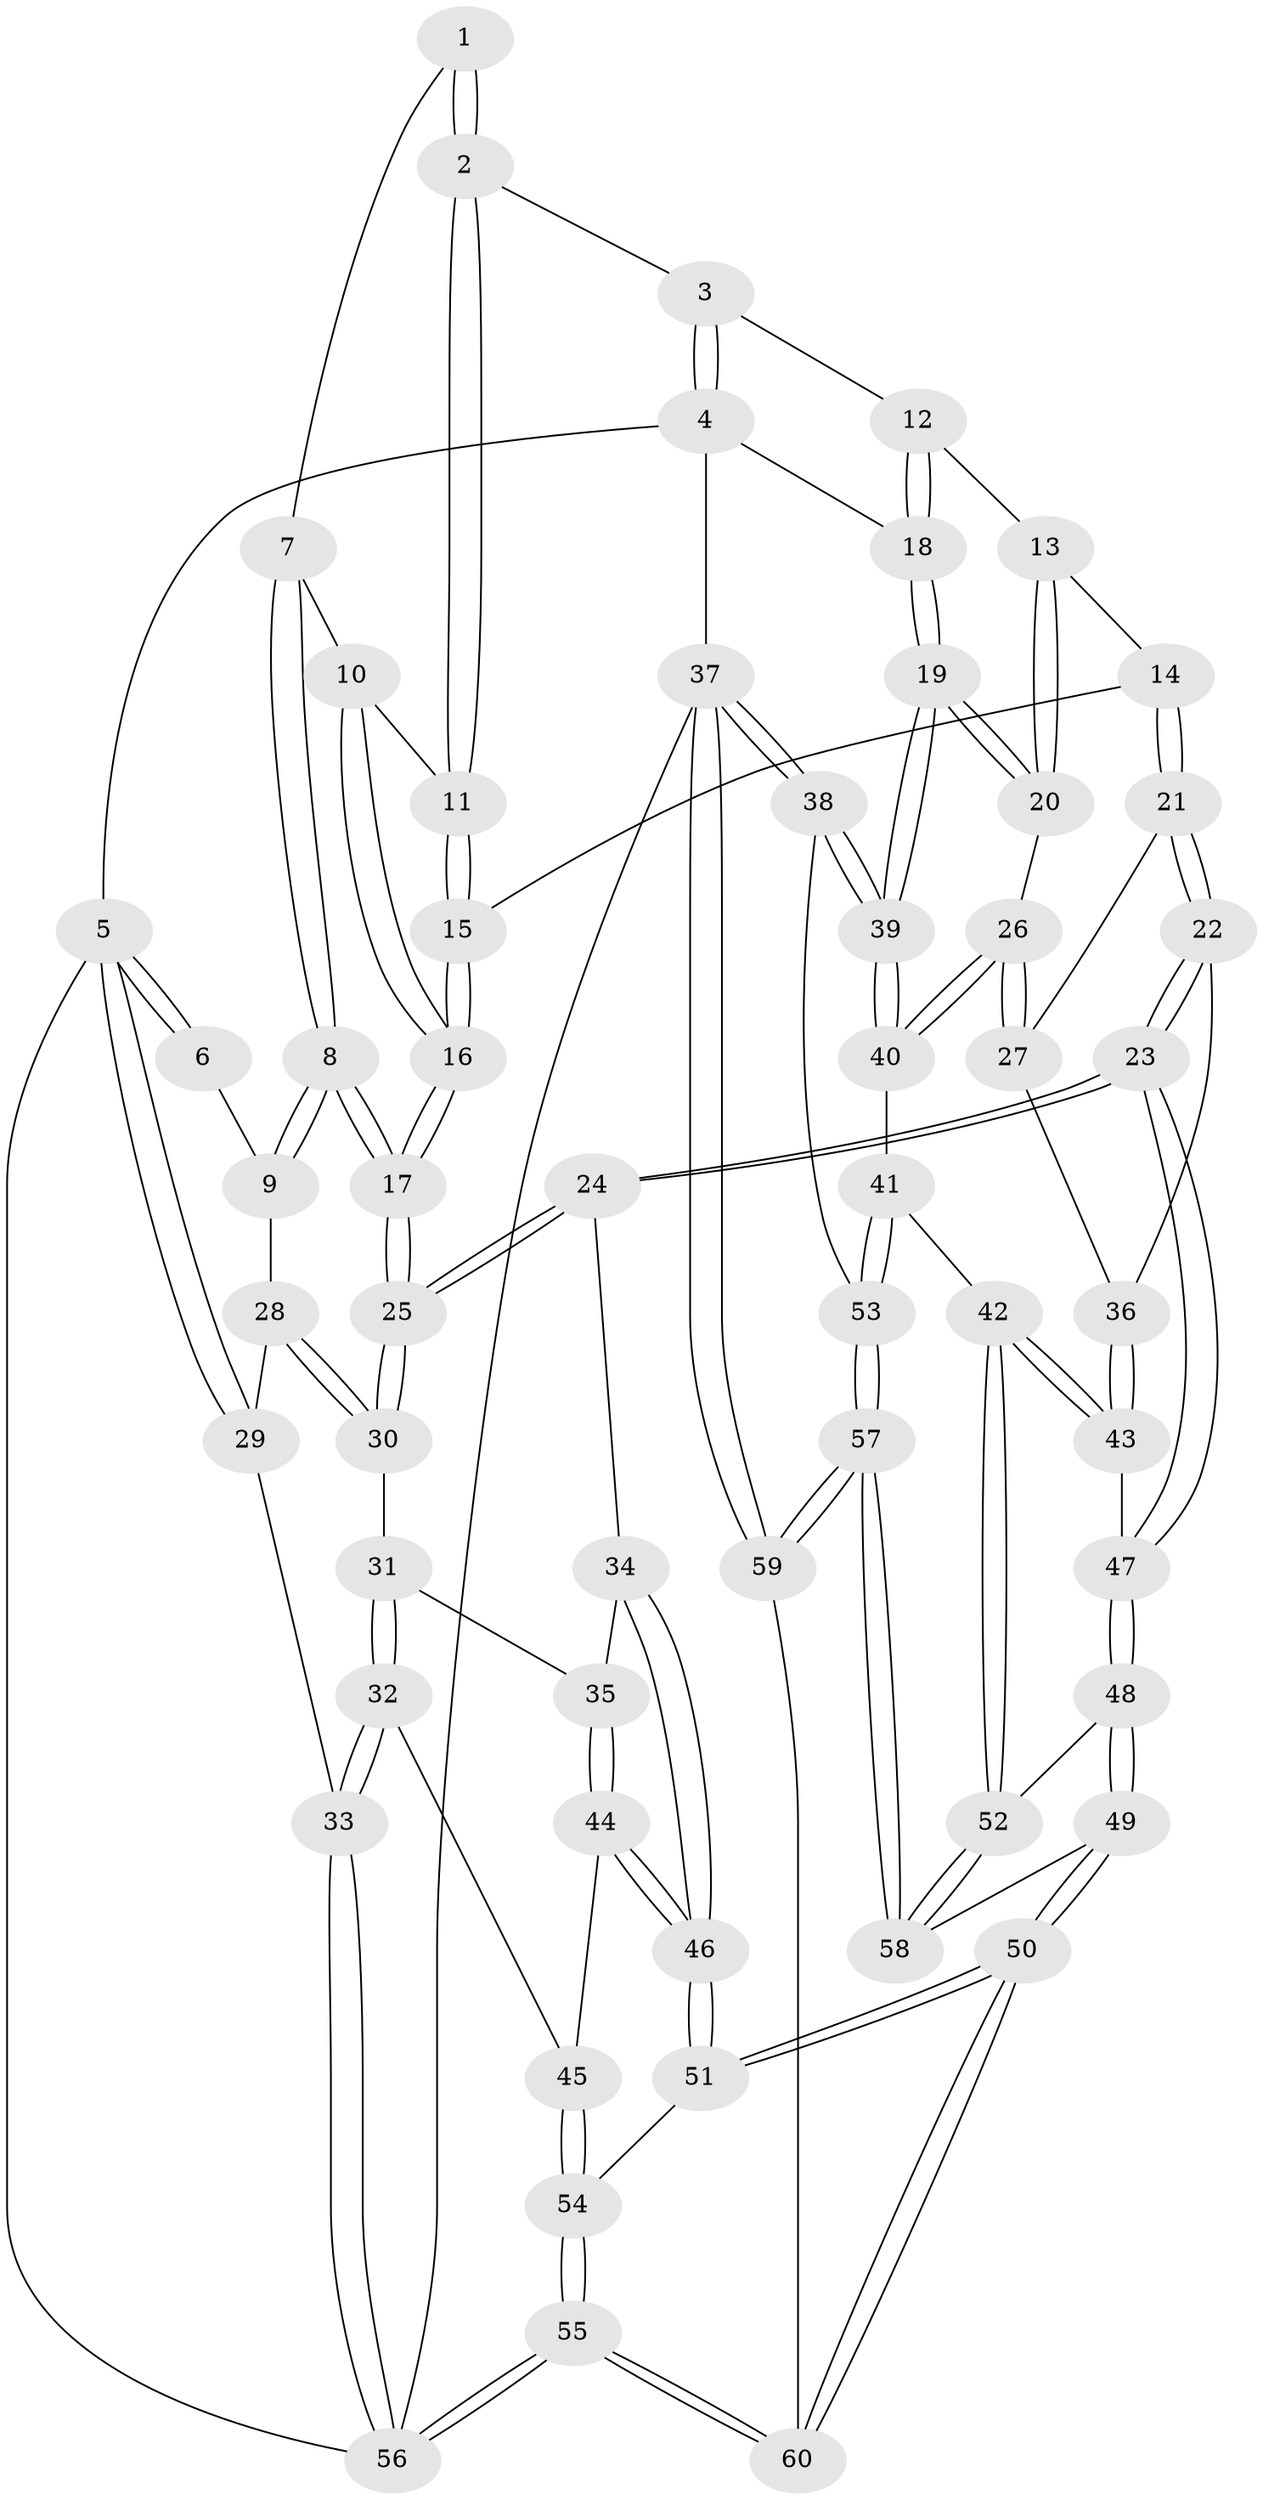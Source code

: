 // coarse degree distribution, {3: 0.6511627906976745, 4: 0.3488372093023256}
// Generated by graph-tools (version 1.1) at 2025/38/03/04/25 23:38:32]
// undirected, 60 vertices, 147 edges
graph export_dot {
  node [color=gray90,style=filled];
  1 [pos="+0.3883589805330685+0"];
  2 [pos="+0.8434376948434779+0"];
  3 [pos="+0.9931352614298093+0"];
  4 [pos="+1+0"];
  5 [pos="+0+0"];
  6 [pos="+0.23158359301013265+0"];
  7 [pos="+0.41794283063076737+0.0010404493017547643"];
  8 [pos="+0.3220238557510251+0.3477534688095791"];
  9 [pos="+0.2503117874759392+0.32972958503314315"];
  10 [pos="+0.5460193369211589+0.20405640631164657"];
  11 [pos="+0.7467737114670034+0.11820166666429709"];
  12 [pos="+0.8943926274316967+0.3484156595348986"];
  13 [pos="+0.8645317960741983+0.35806861469039336"];
  14 [pos="+0.8593796972343457+0.35840905614851415"];
  15 [pos="+0.773138783680005+0.2615753217846997"];
  16 [pos="+0.47756460155342056+0.42836333511337876"];
  17 [pos="+0.4714059493757966+0.43851342307616475"];
  18 [pos="+1+0.336392279539984"];
  19 [pos="+1+0.5879302161859364"];
  20 [pos="+1+0.6082649088415423"];
  21 [pos="+0.8320941713659751+0.39631505889977153"];
  22 [pos="+0.5731352572010241+0.5564224632647001"];
  23 [pos="+0.5407996567537391+0.5612411010429266"];
  24 [pos="+0.5233154194011792+0.548255427374762"];
  25 [pos="+0.48570681541770283+0.48540331315034524"];
  26 [pos="+0.9778793109183088+0.6159586658649132"];
  27 [pos="+0.8762511450836298+0.6117376995786223"];
  28 [pos="+0.1644440857190235+0.3431012699199043"];
  29 [pos="+0+0.3164047600282598"];
  30 [pos="+0.190439679289657+0.5928820228670971"];
  31 [pos="+0.17908875229987595+0.6066447526308788"];
  32 [pos="+0.02656832642672272+0.6899093905448612"];
  33 [pos="+0+0.68057720911496"];
  34 [pos="+0.38252002723276435+0.668561485856413"];
  35 [pos="+0.3029032833554882+0.6988789836928403"];
  36 [pos="+0.8499111665469233+0.6217161542224684"];
  37 [pos="+1+1"];
  38 [pos="+1+0.8562973418285075"];
  39 [pos="+1+0.8239761374695271"];
  40 [pos="+0.9260183865621244+0.7919817603617543"];
  41 [pos="+0.9251273561451308+0.7927532580240516"];
  42 [pos="+0.8270331177861291+0.8023609924594236"];
  43 [pos="+0.8165392673859718+0.76176544237389"];
  44 [pos="+0.2485045097854485+0.7599123985995652"];
  45 [pos="+0.13757627988491739+0.7639663855451098"];
  46 [pos="+0.34236525050429284+0.8950057336327858"];
  47 [pos="+0.5628589248345696+0.6536583530998142"];
  48 [pos="+0.5680114599498559+0.7533350914217531"];
  49 [pos="+0.5462377374036167+0.8473126732112519"];
  50 [pos="+0.38900946589422064+1"];
  51 [pos="+0.3690160913286348+0.9875786711422512"];
  52 [pos="+0.803382517006474+0.8444978256444561"];
  53 [pos="+0.9525554577402834+0.8779143524050469"];
  54 [pos="+0.15458431802463912+0.8166353053136708"];
  55 [pos="+0.07315738379745552+1"];
  56 [pos="+0+1"];
  57 [pos="+0.830857246498025+1"];
  58 [pos="+0.798025116995719+0.9975803774746562"];
  59 [pos="+0.8631830305583694+1"];
  60 [pos="+0.35082754042787895+1"];
  1 -- 2;
  1 -- 2;
  1 -- 7;
  2 -- 3;
  2 -- 11;
  2 -- 11;
  3 -- 4;
  3 -- 4;
  3 -- 12;
  4 -- 5;
  4 -- 18;
  4 -- 37;
  5 -- 6;
  5 -- 6;
  5 -- 29;
  5 -- 29;
  5 -- 56;
  6 -- 9;
  7 -- 8;
  7 -- 8;
  7 -- 10;
  8 -- 9;
  8 -- 9;
  8 -- 17;
  8 -- 17;
  9 -- 28;
  10 -- 11;
  10 -- 16;
  10 -- 16;
  11 -- 15;
  11 -- 15;
  12 -- 13;
  12 -- 18;
  12 -- 18;
  13 -- 14;
  13 -- 20;
  13 -- 20;
  14 -- 15;
  14 -- 21;
  14 -- 21;
  15 -- 16;
  15 -- 16;
  16 -- 17;
  16 -- 17;
  17 -- 25;
  17 -- 25;
  18 -- 19;
  18 -- 19;
  19 -- 20;
  19 -- 20;
  19 -- 39;
  19 -- 39;
  20 -- 26;
  21 -- 22;
  21 -- 22;
  21 -- 27;
  22 -- 23;
  22 -- 23;
  22 -- 36;
  23 -- 24;
  23 -- 24;
  23 -- 47;
  23 -- 47;
  24 -- 25;
  24 -- 25;
  24 -- 34;
  25 -- 30;
  25 -- 30;
  26 -- 27;
  26 -- 27;
  26 -- 40;
  26 -- 40;
  27 -- 36;
  28 -- 29;
  28 -- 30;
  28 -- 30;
  29 -- 33;
  30 -- 31;
  31 -- 32;
  31 -- 32;
  31 -- 35;
  32 -- 33;
  32 -- 33;
  32 -- 45;
  33 -- 56;
  33 -- 56;
  34 -- 35;
  34 -- 46;
  34 -- 46;
  35 -- 44;
  35 -- 44;
  36 -- 43;
  36 -- 43;
  37 -- 38;
  37 -- 38;
  37 -- 59;
  37 -- 59;
  37 -- 56;
  38 -- 39;
  38 -- 39;
  38 -- 53;
  39 -- 40;
  39 -- 40;
  40 -- 41;
  41 -- 42;
  41 -- 53;
  41 -- 53;
  42 -- 43;
  42 -- 43;
  42 -- 52;
  42 -- 52;
  43 -- 47;
  44 -- 45;
  44 -- 46;
  44 -- 46;
  45 -- 54;
  45 -- 54;
  46 -- 51;
  46 -- 51;
  47 -- 48;
  47 -- 48;
  48 -- 49;
  48 -- 49;
  48 -- 52;
  49 -- 50;
  49 -- 50;
  49 -- 58;
  50 -- 51;
  50 -- 51;
  50 -- 60;
  50 -- 60;
  51 -- 54;
  52 -- 58;
  52 -- 58;
  53 -- 57;
  53 -- 57;
  54 -- 55;
  54 -- 55;
  55 -- 56;
  55 -- 56;
  55 -- 60;
  55 -- 60;
  57 -- 58;
  57 -- 58;
  57 -- 59;
  57 -- 59;
  59 -- 60;
}
